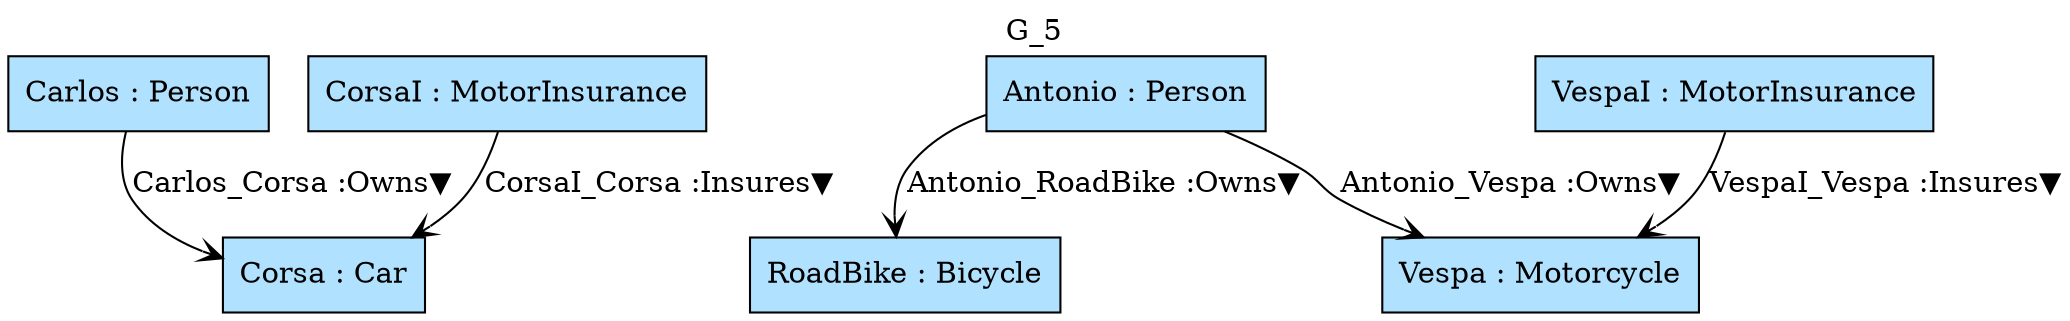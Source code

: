 digraph {graph[label=G_5,labelloc=tl,labelfontsize=12];
"Carlos"[shape=box,fillcolor=lightskyblue1,style = filled,label="Carlos : Person"];
"RoadBike"[shape=box,fillcolor=lightskyblue1,style = filled,label="RoadBike : Bicycle"];
"Antonio"[shape=box,fillcolor=lightskyblue1,style = filled,label="Antonio : Person"];
"CorsaI"[shape=box,fillcolor=lightskyblue1,style = filled,label="CorsaI : MotorInsurance"];
"Corsa"[shape=box,fillcolor=lightskyblue1,style = filled,label="Corsa : Car"];
"VespaI"[shape=box,fillcolor=lightskyblue1,style = filled,label="VespaI : MotorInsurance"];
"Vespa"[shape=box,fillcolor=lightskyblue1,style = filled,label="Vespa : Motorcycle"];

"Carlos"->"Corsa"[label="Carlos_Corsa :Owns▼",arrowhead=vee];
"Antonio"->"RoadBike"[label="Antonio_RoadBike :Owns▼",arrowhead=vee];
"Antonio"->"Vespa"[label="Antonio_Vespa :Owns▼",arrowhead=vee];
"CorsaI"->"Corsa"[label="CorsaI_Corsa :Insures▼",arrowhead=vee];
"VespaI"->"Vespa"[label="VespaI_Vespa :Insures▼",arrowhead=vee];
}